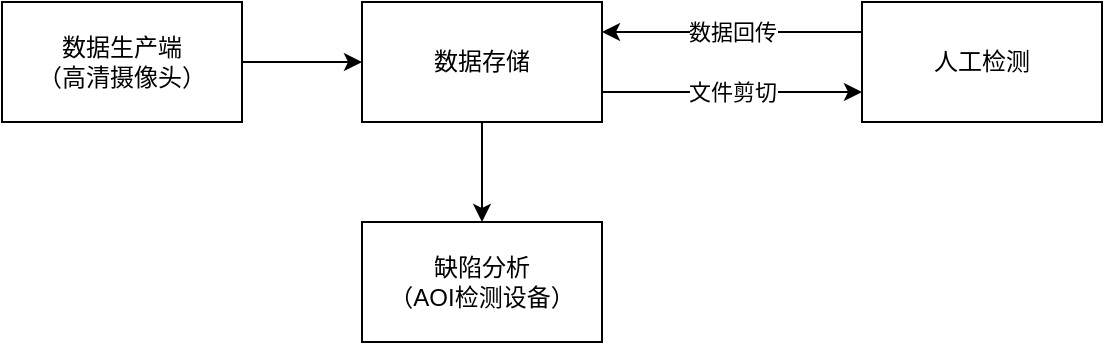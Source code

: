 <mxfile version="14.9.6" type="github">
  <diagram id="I5cQTvtvWdta60oWEZ5Y" name="Page-1">
    <mxGraphModel dx="946" dy="517" grid="1" gridSize="10" guides="1" tooltips="1" connect="1" arrows="1" fold="1" page="1" pageScale="1" pageWidth="827" pageHeight="1169" math="0" shadow="0">
      <root>
        <mxCell id="0" />
        <mxCell id="1" parent="0" />
        <mxCell id="Up-kOYKpA5dEPUEoJUJI-4" style="edgeStyle=orthogonalEdgeStyle;rounded=0;orthogonalLoop=1;jettySize=auto;html=1;entryX=0;entryY=0.5;entryDx=0;entryDy=0;" edge="1" parent="1" source="Up-kOYKpA5dEPUEoJUJI-1" target="Up-kOYKpA5dEPUEoJUJI-2">
          <mxGeometry relative="1" as="geometry" />
        </mxCell>
        <mxCell id="Up-kOYKpA5dEPUEoJUJI-1" value="数据生产端&lt;br&gt;（高清摄像头）" style="rounded=0;whiteSpace=wrap;html=1;" vertex="1" parent="1">
          <mxGeometry x="130" y="220" width="120" height="60" as="geometry" />
        </mxCell>
        <mxCell id="Up-kOYKpA5dEPUEoJUJI-5" value="文件剪切" style="edgeStyle=orthogonalEdgeStyle;rounded=0;orthogonalLoop=1;jettySize=auto;html=1;entryX=0;entryY=0.75;entryDx=0;entryDy=0;exitX=1;exitY=0.75;exitDx=0;exitDy=0;" edge="1" parent="1" source="Up-kOYKpA5dEPUEoJUJI-2" target="Up-kOYKpA5dEPUEoJUJI-3">
          <mxGeometry relative="1" as="geometry" />
        </mxCell>
        <mxCell id="Up-kOYKpA5dEPUEoJUJI-8" style="edgeStyle=orthogonalEdgeStyle;rounded=0;orthogonalLoop=1;jettySize=auto;html=1;entryX=0.5;entryY=0;entryDx=0;entryDy=0;exitX=0.5;exitY=1;exitDx=0;exitDy=0;" edge="1" parent="1" source="Up-kOYKpA5dEPUEoJUJI-2" target="Up-kOYKpA5dEPUEoJUJI-7">
          <mxGeometry relative="1" as="geometry">
            <Array as="points">
              <mxPoint x="370" y="310" />
              <mxPoint x="370" y="310" />
            </Array>
          </mxGeometry>
        </mxCell>
        <mxCell id="Up-kOYKpA5dEPUEoJUJI-2" value="数据存储" style="rounded=0;whiteSpace=wrap;html=1;" vertex="1" parent="1">
          <mxGeometry x="310" y="220" width="120" height="60" as="geometry" />
        </mxCell>
        <mxCell id="Up-kOYKpA5dEPUEoJUJI-6" value="数据回传" style="edgeStyle=orthogonalEdgeStyle;rounded=0;orthogonalLoop=1;jettySize=auto;html=1;entryX=1;entryY=0.25;entryDx=0;entryDy=0;exitX=0;exitY=0.25;exitDx=0;exitDy=0;" edge="1" parent="1" source="Up-kOYKpA5dEPUEoJUJI-3" target="Up-kOYKpA5dEPUEoJUJI-2">
          <mxGeometry relative="1" as="geometry" />
        </mxCell>
        <mxCell id="Up-kOYKpA5dEPUEoJUJI-3" value="人工检测" style="rounded=0;whiteSpace=wrap;html=1;" vertex="1" parent="1">
          <mxGeometry x="560" y="220" width="120" height="60" as="geometry" />
        </mxCell>
        <mxCell id="Up-kOYKpA5dEPUEoJUJI-7" value="缺陷分析&lt;br&gt;（AOI检测设备）" style="rounded=0;whiteSpace=wrap;html=1;" vertex="1" parent="1">
          <mxGeometry x="310" y="330" width="120" height="60" as="geometry" />
        </mxCell>
      </root>
    </mxGraphModel>
  </diagram>
</mxfile>
